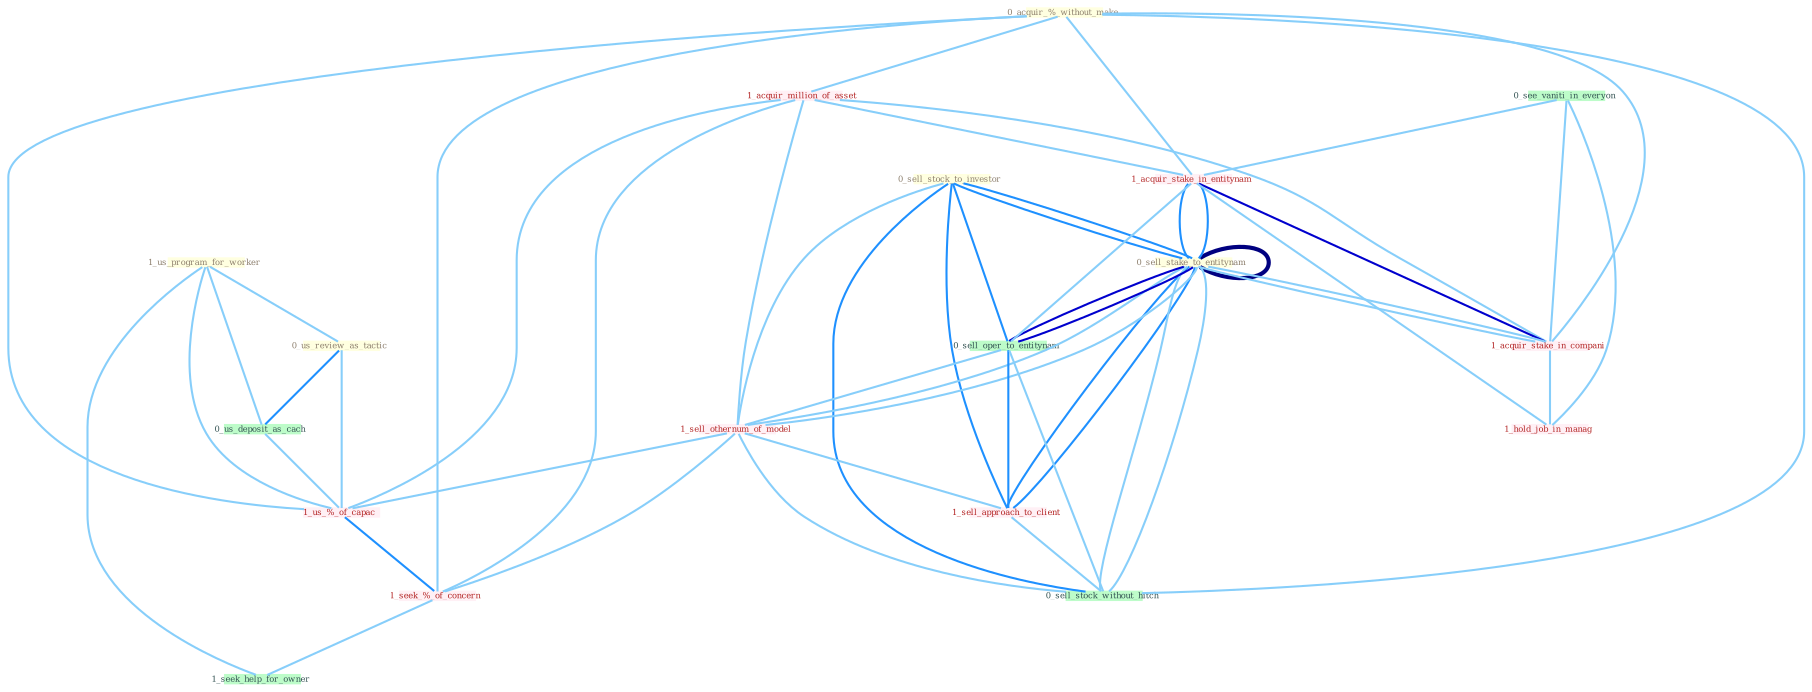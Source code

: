 Graph G{ 
    node
    [shape=polygon,style=filled,width=.5,height=.06,color="#BDFCC9",fixedsize=true,fontsize=4,
    fontcolor="#2f4f4f"];
    {node
    [color="#ffffe0", fontcolor="#8b7d6b"] "0_acquir_%_without_make " "0_sell_stock_to_investor " "0_sell_stake_to_entitynam " "1_us_program_for_worker " "0_us_review_as_tactic "}
{node [color="#fff0f5", fontcolor="#b22222"] "1_sell_othernum_of_model " "1_acquir_million_of_asset " "1_acquir_stake_in_entitynam " "1_acquir_stake_in_compani " "1_us_%_of_capac " "1_sell_approach_to_client " "1_hold_job_in_manag " "1_seek_%_of_concern "}
edge [color="#B0E2FF"];

	"0_acquir_%_without_make " -- "1_acquir_million_of_asset " [w="1", color="#87cefa" ];
	"0_acquir_%_without_make " -- "1_acquir_stake_in_entitynam " [w="1", color="#87cefa" ];
	"0_acquir_%_without_make " -- "1_acquir_stake_in_compani " [w="1", color="#87cefa" ];
	"0_acquir_%_without_make " -- "1_us_%_of_capac " [w="1", color="#87cefa" ];
	"0_acquir_%_without_make " -- "0_sell_stock_without_hitch " [w="1", color="#87cefa" ];
	"0_acquir_%_without_make " -- "1_seek_%_of_concern " [w="1", color="#87cefa" ];
	"0_sell_stock_to_investor " -- "0_sell_stake_to_entitynam " [w="2", color="#1e90ff" , len=0.8];
	"0_sell_stock_to_investor " -- "0_sell_oper_to_entitynam " [w="2", color="#1e90ff" , len=0.8];
	"0_sell_stock_to_investor " -- "1_sell_othernum_of_model " [w="1", color="#87cefa" ];
	"0_sell_stock_to_investor " -- "0_sell_stake_to_entitynam " [w="2", color="#1e90ff" , len=0.8];
	"0_sell_stock_to_investor " -- "1_sell_approach_to_client " [w="2", color="#1e90ff" , len=0.8];
	"0_sell_stock_to_investor " -- "0_sell_stock_without_hitch " [w="2", color="#1e90ff" , len=0.8];
	"0_sell_stake_to_entitynam " -- "0_sell_oper_to_entitynam " [w="3", color="#0000cd" , len=0.6];
	"0_sell_stake_to_entitynam " -- "1_sell_othernum_of_model " [w="1", color="#87cefa" ];
	"0_sell_stake_to_entitynam " -- "1_acquir_stake_in_entitynam " [w="2", color="#1e90ff" , len=0.8];
	"0_sell_stake_to_entitynam " -- "1_acquir_stake_in_compani " [w="1", color="#87cefa" ];
	"0_sell_stake_to_entitynam " -- "0_sell_stake_to_entitynam " [w="4", style=bold, color="#000080", len=0.4];
	"0_sell_stake_to_entitynam " -- "1_sell_approach_to_client " [w="2", color="#1e90ff" , len=0.8];
	"0_sell_stake_to_entitynam " -- "0_sell_stock_without_hitch " [w="1", color="#87cefa" ];
	"1_us_program_for_worker " -- "0_us_review_as_tactic " [w="1", color="#87cefa" ];
	"1_us_program_for_worker " -- "0_us_deposit_as_cach " [w="1", color="#87cefa" ];
	"1_us_program_for_worker " -- "1_us_%_of_capac " [w="1", color="#87cefa" ];
	"1_us_program_for_worker " -- "1_seek_help_for_owner " [w="1", color="#87cefa" ];
	"0_us_review_as_tactic " -- "0_us_deposit_as_cach " [w="2", color="#1e90ff" , len=0.8];
	"0_us_review_as_tactic " -- "1_us_%_of_capac " [w="1", color="#87cefa" ];
	"0_sell_oper_to_entitynam " -- "1_sell_othernum_of_model " [w="1", color="#87cefa" ];
	"0_sell_oper_to_entitynam " -- "1_acquir_stake_in_entitynam " [w="1", color="#87cefa" ];
	"0_sell_oper_to_entitynam " -- "0_sell_stake_to_entitynam " [w="3", color="#0000cd" , len=0.6];
	"0_sell_oper_to_entitynam " -- "1_sell_approach_to_client " [w="2", color="#1e90ff" , len=0.8];
	"0_sell_oper_to_entitynam " -- "0_sell_stock_without_hitch " [w="1", color="#87cefa" ];
	"1_sell_othernum_of_model " -- "1_acquir_million_of_asset " [w="1", color="#87cefa" ];
	"1_sell_othernum_of_model " -- "0_sell_stake_to_entitynam " [w="1", color="#87cefa" ];
	"1_sell_othernum_of_model " -- "1_us_%_of_capac " [w="1", color="#87cefa" ];
	"1_sell_othernum_of_model " -- "1_sell_approach_to_client " [w="1", color="#87cefa" ];
	"1_sell_othernum_of_model " -- "0_sell_stock_without_hitch " [w="1", color="#87cefa" ];
	"1_sell_othernum_of_model " -- "1_seek_%_of_concern " [w="1", color="#87cefa" ];
	"0_see_vaniti_in_everyon " -- "1_acquir_stake_in_entitynam " [w="1", color="#87cefa" ];
	"0_see_vaniti_in_everyon " -- "1_acquir_stake_in_compani " [w="1", color="#87cefa" ];
	"0_see_vaniti_in_everyon " -- "1_hold_job_in_manag " [w="1", color="#87cefa" ];
	"1_acquir_million_of_asset " -- "1_acquir_stake_in_entitynam " [w="1", color="#87cefa" ];
	"1_acquir_million_of_asset " -- "1_acquir_stake_in_compani " [w="1", color="#87cefa" ];
	"1_acquir_million_of_asset " -- "1_us_%_of_capac " [w="1", color="#87cefa" ];
	"1_acquir_million_of_asset " -- "1_seek_%_of_concern " [w="1", color="#87cefa" ];
	"0_us_deposit_as_cach " -- "1_us_%_of_capac " [w="1", color="#87cefa" ];
	"1_acquir_stake_in_entitynam " -- "1_acquir_stake_in_compani " [w="3", color="#0000cd" , len=0.6];
	"1_acquir_stake_in_entitynam " -- "0_sell_stake_to_entitynam " [w="2", color="#1e90ff" , len=0.8];
	"1_acquir_stake_in_entitynam " -- "1_hold_job_in_manag " [w="1", color="#87cefa" ];
	"1_acquir_stake_in_compani " -- "0_sell_stake_to_entitynam " [w="1", color="#87cefa" ];
	"1_acquir_stake_in_compani " -- "1_hold_job_in_manag " [w="1", color="#87cefa" ];
	"0_sell_stake_to_entitynam " -- "1_sell_approach_to_client " [w="2", color="#1e90ff" , len=0.8];
	"0_sell_stake_to_entitynam " -- "0_sell_stock_without_hitch " [w="1", color="#87cefa" ];
	"1_us_%_of_capac " -- "1_seek_%_of_concern " [w="2", color="#1e90ff" , len=0.8];
	"1_sell_approach_to_client " -- "0_sell_stock_without_hitch " [w="1", color="#87cefa" ];
	"1_seek_%_of_concern " -- "1_seek_help_for_owner " [w="1", color="#87cefa" ];
}